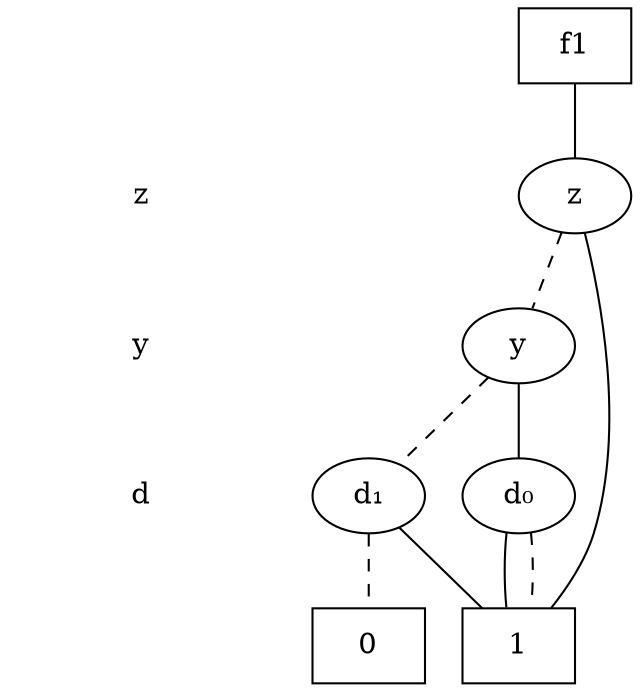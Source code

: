 digraph "ZDD" {
size = "7.5,10"
center = true;
edge [dir = none];
{ node [shape = plaintext];
  edge [style = invis];
  "CONST NODES" [style = invis];
" z " -> " y " -> " d " -> "CONST NODES"; 
}
{ rank = same; node [shape = box]; edge [style = invis];
"  f1  "; }
{ rank = same; " z ";
"z";
}
{ rank = same; " y ";
"y";
}
{ rank = same; " d ";
"d₀";
"d₁";
}
{ rank = same; "CONST NODES";
{ node [shape = box]; "0x1a6";
"0x1a5";
}
}
"  f1  " -> "z" [style = solid];
"z" -> "0x1a5";
"z" -> "y" [style = dashed];
"y" -> "d₀";
"y" -> "d₁" [style = dashed];
"d₀" -> "0x1a5";
"d₀" -> "0x1a5" [style = dashed];
"d₁" -> "0x1a5";
"d₁" -> "0x1a6" [style = dashed];
"0x1a6" [label = "0"];
"0x1a5" [label = "1"];
}
